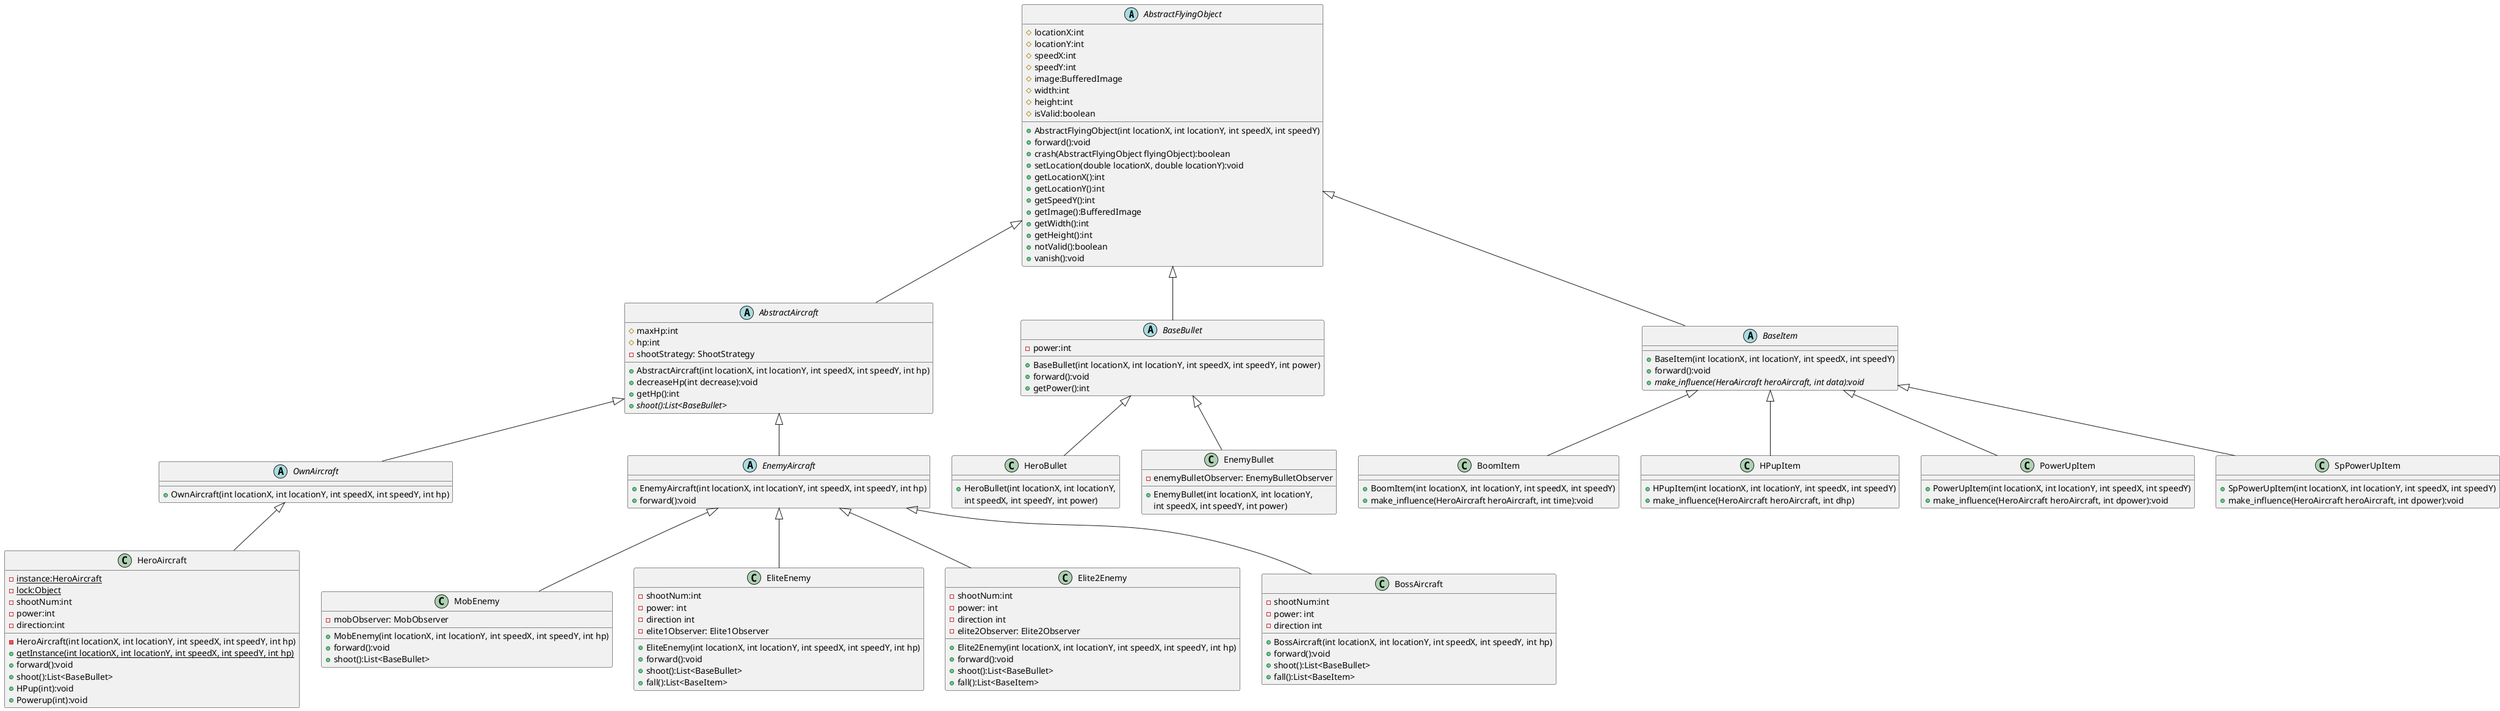 @startuml flyingObject
'https://plantuml.com/class-diagram

abstract class AbstractFlyingObject
{
    # locationX:int
    # locationY:int
    # speedX:int
    # speedY:int
    # image:BufferedImage
    # width:int
    # height:int
    # isValid:boolean

    + AbstractFlyingObject(int locationX, int locationY, int speedX, int speedY)
    + forward():void
    + crash(AbstractFlyingObject flyingObject):boolean
    + setLocation(double locationX, double locationY):void
    + getLocationX():int
    + getLocationY():int
    + getSpeedY():int
    + getImage():BufferedImage
    + getWidth():int
    + getHeight():int
    + notValid():boolean
    + vanish():void
}
abstract class AbstractAircraft
{
	# maxHp:int
    # hp:int
    + AbstractAircraft(int locationX, int locationY, int speedX, int speedY, int hp)
    + decreaseHp(int decrease):void
    + getHp():int
    + {abstract} shoot():List<BaseBullet>
    - shootStrategy: ShootStrategy
 }

abstract class OwnAircraft
{
    + OwnAircraft(int locationX, int locationY, int speedX, int speedY, int hp)
}

AbstractAircraft <|-- OwnAircraft

class HeroAircraft {
    - {static} instance:HeroAircraft
    - {static} lock:Object
    - shootNum:int
    - power:int
    - direction:int
    - HeroAircraft(int locationX, int locationY, int speedX, int speedY, int hp)
    + {static} getInstance(int locationX, int locationY, int speedX, int speedY, int hp)
    + forward():void
    + shoot():List<BaseBullet>
    + HPup(int):void
    + Powerup(int):void
}

OwnAircraft <|-- HeroAircraft

abstract class EnemyAircraft
{
    + EnemyAircraft(int locationX, int locationY, int speedX, int speedY, int hp)
    + forward():void
}

AbstractAircraft <|-- EnemyAircraft

class MobEnemy {
    + MobEnemy(int locationX, int locationY, int speedX, int speedY, int hp)
    + forward():void
    + shoot():List<BaseBullet>
    - mobObserver: MobObserver
}
EnemyAircraft <|-- MobEnemy

class EliteEnemy{
    - shootNum:int
    - power: int
    - direction int
    + EliteEnemy(int locationX, int locationY, int speedX, int speedY, int hp)
    + forward():void
    + shoot():List<BaseBullet>
    + fall():List<BaseItem>
    - elite1Observer: Elite1Observer
}
EnemyAircraft <|-- EliteEnemy

class Elite2Enemy{
    - shootNum:int
    - power: int
    - direction int
    + Elite2Enemy(int locationX, int locationY, int speedX, int speedY, int hp)
    + forward():void
    + shoot():List<BaseBullet>
    + fall():List<BaseItem>
    - elite2Observer: Elite2Observer
}
EnemyAircraft <|-- Elite2Enemy

class BossAircraft{
    - shootNum:int
    - power: int
    - direction int
    + BossAircraft(int locationX, int locationY, int speedX, int speedY, int hp)
    + forward():void
    + shoot():List<BaseBullet>
    + fall():List<BaseItem>
}
EnemyAircraft <|-- BossAircraft

abstract class BaseBullet
{
    - power:int
    + BaseBullet(int locationX, int locationY, int speedX, int speedY, int power)
    + forward():void
	+ getPower():int
}

class HeroBullet {
    + HeroBullet(int locationX, int locationY,
     int speedX, int speedY, int power)
}

class EnemyBullet {
    + EnemyBullet(int locationX, int locationY,
     int speedX, int speedY, int power)
    - enemyBulletObserver: EnemyBulletObserver
}

abstract class BaseItem
{
    + BaseItem(int locationX, int locationY, int speedX, int speedY)
    + forward():void
    + {abstract} make_influence(HeroAircraft heroAircraft, int data):void
}
AbstractFlyingObject <|-- BaseItem

class BoomItem
{
    + BoomItem(int locationX, int locationY, int speedX, int speedY)
    + make_influence(HeroAircraft heroAircraft, int time):void
}

class HPupItem
{
    + HPupItem(int locationX, int locationY, int speedX, int speedY)
    + make_influence(HeroAircraft heroAircraft, int dhp)
}

class PowerUpItem
{
    + PowerUpItem(int locationX, int locationY, int speedX, int speedY)
    + make_influence(HeroAircraft heroAircraft, int dpower):void
}

class SpPowerUpItem
{
    + SpPowerUpItem(int locationX, int locationY, int speedX, int speedY)
    + make_influence(HeroAircraft heroAircraft, int dpower):void
}

BaseBullet <|-- HeroBullet
BaseBullet <|-- EnemyBullet

BaseItem <|-- BoomItem
BaseItem <|-- HPupItem
BaseItem <|-- PowerUpItem
BaseItem <|-- SpPowerUpItem

AbstractFlyingObject <|-- AbstractAircraft
AbstractFlyingObject <|-- BaseBullet

@enduml